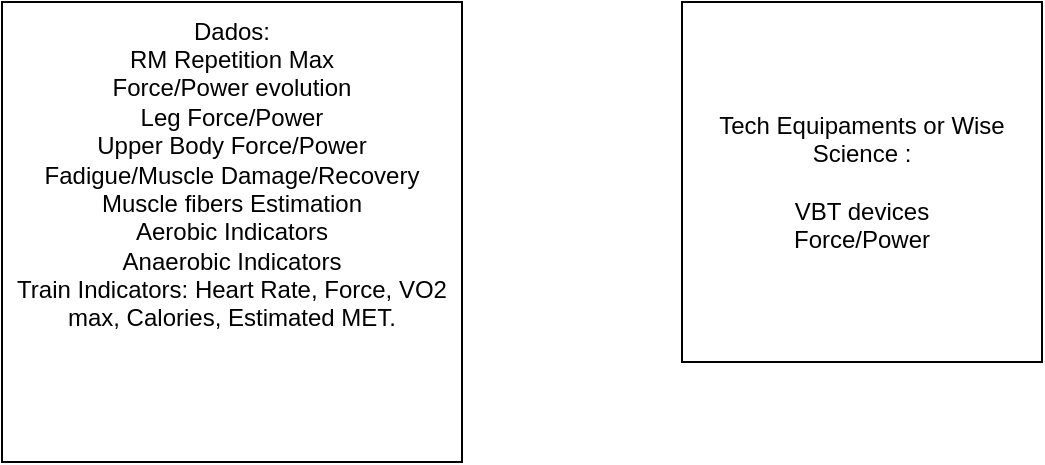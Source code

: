 <mxfile version="25.0.3">
  <diagram name="Página-1" id="DCfG3SepE51i3GugEhYG">
    <mxGraphModel dx="1050" dy="522" grid="1" gridSize="10" guides="1" tooltips="1" connect="1" arrows="1" fold="1" page="1" pageScale="1" pageWidth="827" pageHeight="1169" math="0" shadow="0">
      <root>
        <mxCell id="0" />
        <mxCell id="1" parent="0" />
        <mxCell id="kAXVRwTEr5tbZWlvJoIq-3" value="Dados:&lt;div&gt;RM Repetition Max&lt;/div&gt;&lt;div&gt;Force/Power evolution&lt;/div&gt;&lt;div&gt;Leg Force/Power&lt;/div&gt;&lt;div&gt;Upper Body Force/Power&lt;/div&gt;&lt;div&gt;Fadigue/Muscle Damage/Recovery&lt;/div&gt;&lt;div&gt;Muscle fibers Estimation&lt;/div&gt;&lt;div&gt;Aerobic Indicators&lt;/div&gt;&lt;div&gt;Anaerobic Indicators&lt;/div&gt;&lt;div&gt;Train Indicators: Heart Rate, Force, VO2 max, Calories, Estimated MET.&lt;/div&gt;&lt;div&gt;&lt;br&gt;&lt;/div&gt;&lt;div&gt;&lt;br&gt;&lt;/div&gt;&lt;div&gt;&lt;br&gt;&lt;/div&gt;&lt;div&gt;&lt;br&gt;&lt;/div&gt;" style="whiteSpace=wrap;html=1;aspect=fixed;" vertex="1" parent="1">
          <mxGeometry x="110" y="160" width="230" height="230" as="geometry" />
        </mxCell>
        <mxCell id="kAXVRwTEr5tbZWlvJoIq-5" value="Tech Equipaments or Wise Science :&lt;div&gt;&lt;br&gt;&lt;div&gt;VBT devices&lt;/div&gt;&lt;div&gt;Force/Power&lt;/div&gt;&lt;/div&gt;" style="whiteSpace=wrap;html=1;aspect=fixed;" vertex="1" parent="1">
          <mxGeometry x="450" y="160" width="180" height="180" as="geometry" />
        </mxCell>
      </root>
    </mxGraphModel>
  </diagram>
</mxfile>
